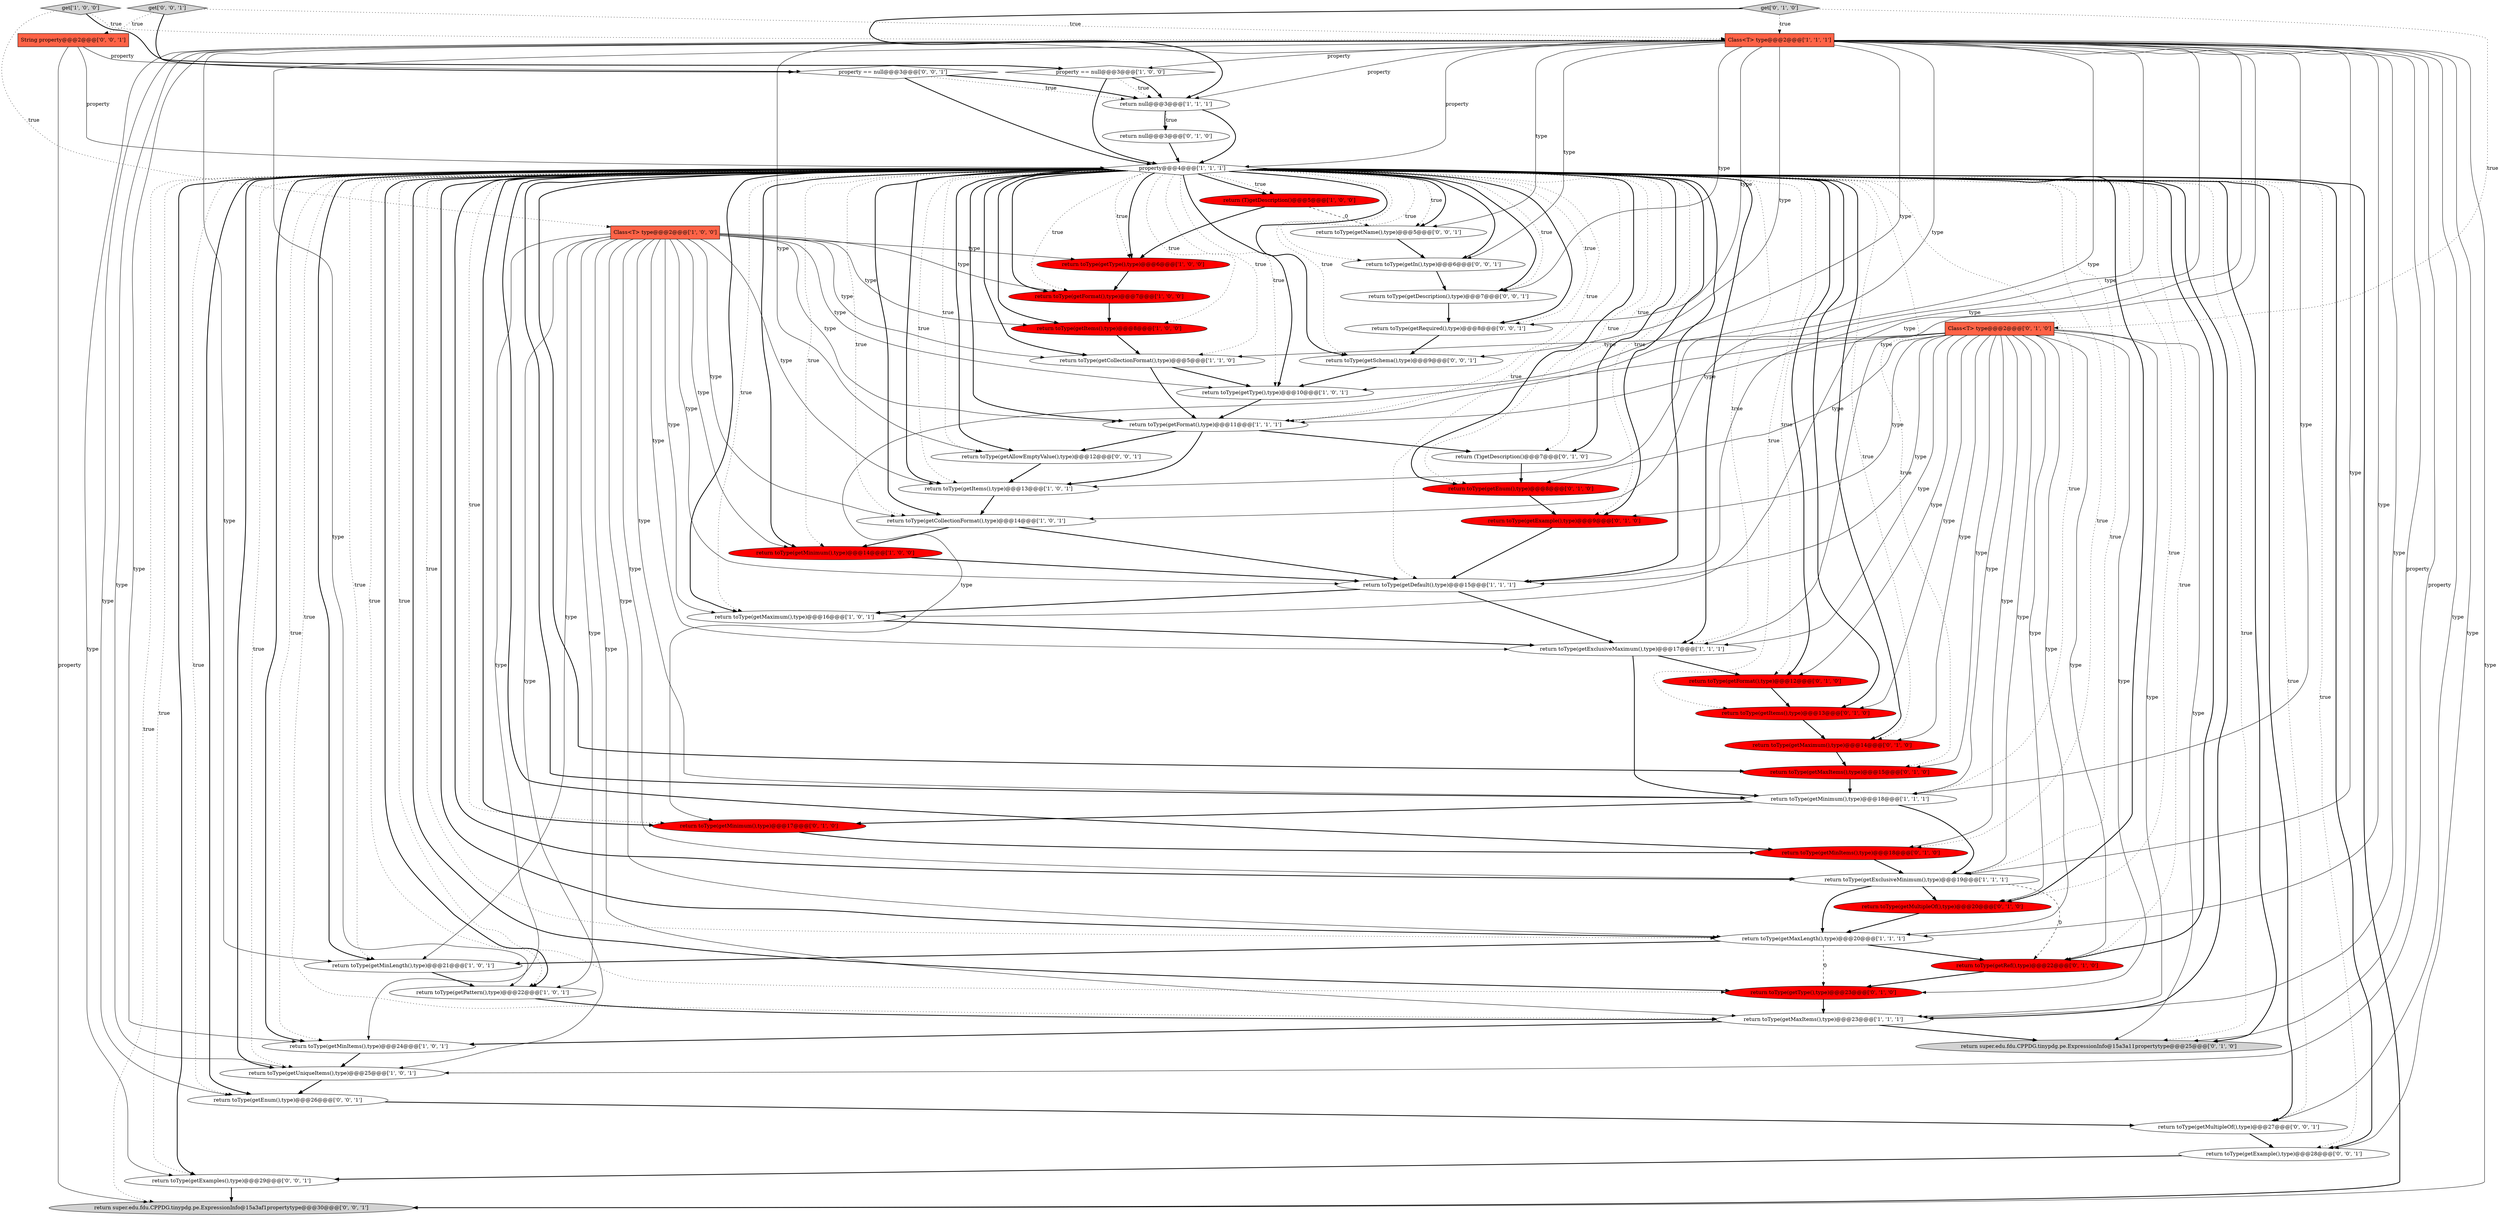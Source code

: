 digraph {
39 [style = filled, label = "return toType(getMultipleOf(),type)@@@20@@@['0', '1', '0']", fillcolor = red, shape = ellipse image = "AAA1AAABBB2BBB"];
51 [style = filled, label = "return toType(getSchema(),type)@@@9@@@['0', '0', '1']", fillcolor = white, shape = ellipse image = "AAA0AAABBB3BBB"];
49 [style = filled, label = "get['0', '0', '1']", fillcolor = lightgray, shape = diamond image = "AAA0AAABBB3BBB"];
10 [style = filled, label = "return (T)getDescription()@@@5@@@['1', '0', '0']", fillcolor = red, shape = ellipse image = "AAA1AAABBB1BBB"];
35 [style = filled, label = "return null@@@3@@@['0', '1', '0']", fillcolor = white, shape = ellipse image = "AAA0AAABBB2BBB"];
36 [style = filled, label = "return toType(getEnum(),type)@@@8@@@['0', '1', '0']", fillcolor = red, shape = ellipse image = "AAA1AAABBB2BBB"];
41 [style = filled, label = "return toType(getType(),type)@@@23@@@['0', '1', '0']", fillcolor = red, shape = ellipse image = "AAA1AAABBB2BBB"];
47 [style = filled, label = "return toType(getName(),type)@@@5@@@['0', '0', '1']", fillcolor = white, shape = ellipse image = "AAA0AAABBB3BBB"];
6 [style = filled, label = "return toType(getType(),type)@@@6@@@['1', '0', '0']", fillcolor = red, shape = ellipse image = "AAA1AAABBB1BBB"];
9 [style = filled, label = "property == null@@@3@@@['1', '0', '0']", fillcolor = white, shape = diamond image = "AAA0AAABBB1BBB"];
25 [style = filled, label = "return toType(getFormat(),type)@@@11@@@['1', '1', '1']", fillcolor = white, shape = ellipse image = "AAA0AAABBB1BBB"];
37 [style = filled, label = "return toType(getFormat(),type)@@@12@@@['0', '1', '0']", fillcolor = red, shape = ellipse image = "AAA1AAABBB2BBB"];
55 [style = filled, label = "return toType(getMultipleOf(),type)@@@27@@@['0', '0', '1']", fillcolor = white, shape = ellipse image = "AAA0AAABBB3BBB"];
2 [style = filled, label = "get['1', '0', '0']", fillcolor = lightgray, shape = diamond image = "AAA0AAABBB1BBB"];
17 [style = filled, label = "return toType(getItems(),type)@@@8@@@['1', '0', '0']", fillcolor = red, shape = ellipse image = "AAA1AAABBB1BBB"];
42 [style = filled, label = "return toType(getRef(),type)@@@22@@@['0', '1', '0']", fillcolor = red, shape = ellipse image = "AAA1AAABBB2BBB"];
3 [style = filled, label = "property@@@4@@@['1', '1', '1']", fillcolor = white, shape = diamond image = "AAA0AAABBB1BBB"];
22 [style = filled, label = "return toType(getExclusiveMinimum(),type)@@@19@@@['1', '1', '1']", fillcolor = white, shape = ellipse image = "AAA0AAABBB1BBB"];
45 [style = filled, label = "return toType(getRequired(),type)@@@8@@@['0', '0', '1']", fillcolor = white, shape = ellipse image = "AAA0AAABBB3BBB"];
5 [style = filled, label = "return toType(getMinLength(),type)@@@21@@@['1', '0', '1']", fillcolor = white, shape = ellipse image = "AAA0AAABBB1BBB"];
13 [style = filled, label = "Class<T> type@@@2@@@['1', '0', '0']", fillcolor = tomato, shape = box image = "AAA0AAABBB1BBB"];
12 [style = filled, label = "return toType(getMinimum(),type)@@@14@@@['1', '0', '0']", fillcolor = red, shape = ellipse image = "AAA1AAABBB1BBB"];
29 [style = filled, label = "Class<T> type@@@2@@@['0', '1', '0']", fillcolor = tomato, shape = box image = "AAA0AAABBB2BBB"];
56 [style = filled, label = "return super.edu.fdu.CPPDG.tinypdg.pe.ExpressionInfo@15a3af1propertytype@@@30@@@['0', '0', '1']", fillcolor = lightgray, shape = ellipse image = "AAA0AAABBB3BBB"];
53 [style = filled, label = "property == null@@@3@@@['0', '0', '1']", fillcolor = white, shape = diamond image = "AAA0AAABBB3BBB"];
54 [style = filled, label = "return toType(getExamples(),type)@@@29@@@['0', '0', '1']", fillcolor = white, shape = ellipse image = "AAA0AAABBB3BBB"];
23 [style = filled, label = "return toType(getMinItems(),type)@@@24@@@['1', '0', '1']", fillcolor = white, shape = ellipse image = "AAA0AAABBB1BBB"];
44 [style = filled, label = "return toType(getAllowEmptyValue(),type)@@@12@@@['0', '0', '1']", fillcolor = white, shape = ellipse image = "AAA0AAABBB3BBB"];
27 [style = filled, label = "return (T)getDescription()@@@7@@@['0', '1', '0']", fillcolor = white, shape = ellipse image = "AAA0AAABBB2BBB"];
15 [style = filled, label = "return null@@@3@@@['1', '1', '1']", fillcolor = white, shape = ellipse image = "AAA0AAABBB1BBB"];
16 [style = filled, label = "Class<T> type@@@2@@@['1', '1', '1']", fillcolor = tomato, shape = box image = "AAA0AAABBB1BBB"];
18 [style = filled, label = "return toType(getFormat(),type)@@@7@@@['1', '0', '0']", fillcolor = red, shape = ellipse image = "AAA1AAABBB1BBB"];
8 [style = filled, label = "return toType(getItems(),type)@@@13@@@['1', '0', '1']", fillcolor = white, shape = ellipse image = "AAA0AAABBB1BBB"];
43 [style = filled, label = "return toType(getExample(),type)@@@28@@@['0', '0', '1']", fillcolor = white, shape = ellipse image = "AAA0AAABBB3BBB"];
48 [style = filled, label = "return toType(getEnum(),type)@@@26@@@['0', '0', '1']", fillcolor = white, shape = ellipse image = "AAA0AAABBB3BBB"];
1 [style = filled, label = "return toType(getPattern(),type)@@@22@@@['1', '0', '1']", fillcolor = white, shape = ellipse image = "AAA0AAABBB1BBB"];
19 [style = filled, label = "return toType(getExclusiveMaximum(),type)@@@17@@@['1', '1', '1']", fillcolor = white, shape = ellipse image = "AAA0AAABBB1BBB"];
20 [style = filled, label = "return toType(getMaxLength(),type)@@@20@@@['1', '1', '1']", fillcolor = white, shape = ellipse image = "AAA0AAABBB1BBB"];
32 [style = filled, label = "return toType(getItems(),type)@@@13@@@['0', '1', '0']", fillcolor = red, shape = ellipse image = "AAA1AAABBB2BBB"];
30 [style = filled, label = "return toType(getMinItems(),type)@@@18@@@['0', '1', '0']", fillcolor = red, shape = ellipse image = "AAA1AAABBB2BBB"];
4 [style = filled, label = "return toType(getUniqueItems(),type)@@@25@@@['1', '0', '1']", fillcolor = white, shape = ellipse image = "AAA0AAABBB1BBB"];
14 [style = filled, label = "return toType(getCollectionFormat(),type)@@@5@@@['1', '1', '0']", fillcolor = white, shape = ellipse image = "AAA0AAABBB1BBB"];
21 [style = filled, label = "return toType(getType(),type)@@@10@@@['1', '0', '1']", fillcolor = white, shape = ellipse image = "AAA0AAABBB1BBB"];
11 [style = filled, label = "return toType(getMaxItems(),type)@@@23@@@['1', '1', '1']", fillcolor = white, shape = ellipse image = "AAA0AAABBB1BBB"];
40 [style = filled, label = "get['0', '1', '0']", fillcolor = lightgray, shape = diamond image = "AAA0AAABBB2BBB"];
28 [style = filled, label = "return toType(getMaximum(),type)@@@14@@@['0', '1', '0']", fillcolor = red, shape = ellipse image = "AAA1AAABBB2BBB"];
0 [style = filled, label = "return toType(getMinimum(),type)@@@18@@@['1', '1', '1']", fillcolor = white, shape = ellipse image = "AAA0AAABBB1BBB"];
24 [style = filled, label = "return toType(getMaximum(),type)@@@16@@@['1', '0', '1']", fillcolor = white, shape = ellipse image = "AAA0AAABBB1BBB"];
52 [style = filled, label = "return toType(getDescription(),type)@@@7@@@['0', '0', '1']", fillcolor = white, shape = ellipse image = "AAA0AAABBB3BBB"];
26 [style = filled, label = "return toType(getCollectionFormat(),type)@@@14@@@['1', '0', '1']", fillcolor = white, shape = ellipse image = "AAA0AAABBB1BBB"];
38 [style = filled, label = "return super.edu.fdu.CPPDG.tinypdg.pe.ExpressionInfo@15a3a11propertytype@@@25@@@['0', '1', '0']", fillcolor = lightgray, shape = ellipse image = "AAA0AAABBB2BBB"];
31 [style = filled, label = "return toType(getMinimum(),type)@@@17@@@['0', '1', '0']", fillcolor = red, shape = ellipse image = "AAA1AAABBB2BBB"];
46 [style = filled, label = "String property@@@2@@@['0', '0', '1']", fillcolor = tomato, shape = box image = "AAA0AAABBB3BBB"];
34 [style = filled, label = "return toType(getExample(),type)@@@9@@@['0', '1', '0']", fillcolor = red, shape = ellipse image = "AAA1AAABBB2BBB"];
33 [style = filled, label = "return toType(getMaxItems(),type)@@@15@@@['0', '1', '0']", fillcolor = red, shape = ellipse image = "AAA1AAABBB2BBB"];
50 [style = filled, label = "return toType(getIn(),type)@@@6@@@['0', '0', '1']", fillcolor = white, shape = ellipse image = "AAA0AAABBB3BBB"];
7 [style = filled, label = "return toType(getDefault(),type)@@@15@@@['1', '1', '1']", fillcolor = white, shape = ellipse image = "AAA0AAABBB1BBB"];
42->41 [style = bold, label=""];
3->56 [style = bold, label=""];
54->56 [style = bold, label=""];
14->25 [style = bold, label=""];
44->8 [style = bold, label=""];
3->24 [style = bold, label=""];
29->30 [style = solid, label="type"];
16->55 [style = solid, label="type"];
16->45 [style = solid, label="type"];
29->11 [style = solid, label="type"];
3->33 [style = dotted, label="true"];
40->15 [style = bold, label=""];
13->23 [style = solid, label="type"];
16->1 [style = solid, label="type"];
41->11 [style = bold, label=""];
16->51 [style = solid, label="type"];
3->6 [style = dotted, label="true"];
3->38 [style = bold, label=""];
3->25 [style = dotted, label="true"];
3->4 [style = bold, label=""];
12->7 [style = bold, label=""];
29->14 [style = solid, label="type"];
3->34 [style = dotted, label="true"];
25->44 [style = bold, label=""];
3->27 [style = bold, label=""];
29->31 [style = solid, label="type"];
29->38 [style = solid, label="type"];
3->27 [style = dotted, label="true"];
3->18 [style = bold, label=""];
3->34 [style = bold, label=""];
33->0 [style = bold, label=""];
26->12 [style = bold, label=""];
16->15 [style = solid, label="property"];
3->5 [style = bold, label=""];
3->36 [style = bold, label=""];
22->42 [style = dashed, label="0"];
3->41 [style = dotted, label="true"];
3->19 [style = bold, label=""];
53->15 [style = dotted, label="true"];
3->47 [style = dotted, label="true"];
17->14 [style = bold, label=""];
16->38 [style = solid, label="property"];
31->30 [style = bold, label=""];
3->0 [style = dotted, label="true"];
16->23 [style = solid, label="type"];
37->32 [style = bold, label=""];
3->39 [style = bold, label=""];
9->15 [style = dotted, label="true"];
46->3 [style = solid, label="property"];
3->30 [style = bold, label=""];
16->50 [style = solid, label="type"];
16->52 [style = solid, label="type"];
3->42 [style = dotted, label="true"];
29->33 [style = solid, label="type"];
3->7 [style = dotted, label="true"];
24->19 [style = bold, label=""];
26->7 [style = bold, label=""];
29->41 [style = solid, label="type"];
16->54 [style = solid, label="type"];
29->32 [style = solid, label="type"];
13->21 [style = solid, label="type"];
16->26 [style = solid, label="type"];
16->0 [style = solid, label="type"];
51->21 [style = bold, label=""];
3->11 [style = bold, label=""];
29->7 [style = solid, label="type"];
52->45 [style = bold, label=""];
3->26 [style = dotted, label="true"];
3->30 [style = dotted, label="true"];
15->35 [style = dotted, label="true"];
3->48 [style = dotted, label="true"];
2->9 [style = bold, label=""];
21->25 [style = bold, label=""];
3->33 [style = bold, label=""];
3->51 [style = bold, label=""];
15->35 [style = bold, label=""];
3->0 [style = bold, label=""];
40->29 [style = dotted, label="true"];
1->11 [style = bold, label=""];
16->47 [style = solid, label="type"];
19->37 [style = bold, label=""];
3->54 [style = bold, label=""];
25->27 [style = bold, label=""];
3->10 [style = bold, label=""];
5->1 [style = bold, label=""];
13->12 [style = solid, label="type"];
3->23 [style = bold, label=""];
7->24 [style = bold, label=""];
3->5 [style = dotted, label="true"];
16->22 [style = solid, label="type"];
22->20 [style = bold, label=""];
16->56 [style = solid, label="type"];
3->7 [style = bold, label=""];
20->41 [style = dashed, label="0"];
3->18 [style = dotted, label="true"];
48->55 [style = bold, label=""];
13->11 [style = solid, label="type"];
29->37 [style = solid, label="type"];
29->39 [style = solid, label="type"];
16->11 [style = solid, label="type"];
13->8 [style = solid, label="type"];
3->17 [style = dotted, label="true"];
29->36 [style = solid, label="type"];
16->48 [style = solid, label="type"];
39->20 [style = bold, label=""];
3->1 [style = dotted, label="true"];
49->46 [style = dotted, label="true"];
29->34 [style = solid, label="type"];
14->21 [style = bold, label=""];
0->31 [style = bold, label=""];
3->23 [style = dotted, label="true"];
3->44 [style = dotted, label="true"];
29->28 [style = solid, label="type"];
3->56 [style = dotted, label="true"];
13->26 [style = solid, label="type"];
3->20 [style = dotted, label="true"];
35->3 [style = bold, label=""];
3->1 [style = bold, label=""];
3->37 [style = bold, label=""];
45->51 [style = bold, label=""];
46->53 [style = solid, label="property"];
6->18 [style = bold, label=""];
3->45 [style = bold, label=""];
16->20 [style = solid, label="type"];
3->10 [style = dotted, label="true"];
13->0 [style = solid, label="type"];
3->26 [style = bold, label=""];
13->18 [style = solid, label="type"];
3->6 [style = bold, label=""];
13->22 [style = solid, label="type"];
3->47 [style = bold, label=""];
3->37 [style = dotted, label="true"];
3->43 [style = dotted, label="true"];
3->12 [style = bold, label=""];
29->25 [style = solid, label="type"];
15->3 [style = bold, label=""];
3->55 [style = bold, label=""];
10->6 [style = bold, label=""];
16->4 [style = solid, label="property"];
29->0 [style = solid, label="type"];
3->42 [style = bold, label=""];
13->7 [style = solid, label="type"];
3->14 [style = dotted, label="true"];
3->24 [style = dotted, label="true"];
19->0 [style = bold, label=""];
16->21 [style = solid, label="type"];
47->50 [style = bold, label=""];
3->28 [style = bold, label=""];
3->44 [style = bold, label=""];
13->1 [style = solid, label="type"];
3->21 [style = dotted, label="true"];
3->38 [style = dotted, label="true"];
3->8 [style = bold, label=""];
3->41 [style = bold, label=""];
3->54 [style = dotted, label="true"];
20->42 [style = bold, label=""];
9->3 [style = bold, label=""];
3->17 [style = bold, label=""];
13->4 [style = solid, label="type"];
3->21 [style = bold, label=""];
22->39 [style = bold, label=""];
3->55 [style = dotted, label="true"];
55->43 [style = bold, label=""];
4->48 [style = bold, label=""];
43->54 [style = bold, label=""];
7->19 [style = bold, label=""];
16->24 [style = solid, label="type"];
16->8 [style = solid, label="type"];
29->42 [style = solid, label="type"];
36->34 [style = bold, label=""];
2->16 [style = dotted, label="true"];
3->50 [style = bold, label=""];
49->16 [style = dotted, label="true"];
3->28 [style = dotted, label="true"];
3->11 [style = dotted, label="true"];
16->25 [style = solid, label="type"];
13->17 [style = solid, label="type"];
27->36 [style = bold, label=""];
30->22 [style = bold, label=""];
3->32 [style = dotted, label="true"];
3->50 [style = dotted, label="true"];
16->7 [style = solid, label="type"];
11->38 [style = bold, label=""];
3->52 [style = bold, label=""];
3->36 [style = dotted, label="true"];
3->25 [style = bold, label=""];
3->31 [style = bold, label=""];
53->3 [style = bold, label=""];
3->14 [style = bold, label=""];
16->43 [style = solid, label="type"];
23->4 [style = bold, label=""];
18->17 [style = bold, label=""];
3->4 [style = dotted, label="true"];
34->7 [style = bold, label=""];
13->19 [style = solid, label="type"];
13->5 [style = solid, label="type"];
40->16 [style = dotted, label="true"];
46->56 [style = solid, label="property"];
3->22 [style = bold, label=""];
50->52 [style = bold, label=""];
16->3 [style = solid, label="property"];
20->5 [style = bold, label=""];
49->53 [style = bold, label=""];
29->19 [style = solid, label="type"];
13->14 [style = solid, label="type"];
13->6 [style = solid, label="type"];
3->19 [style = dotted, label="true"];
3->20 [style = bold, label=""];
3->48 [style = bold, label=""];
28->33 [style = bold, label=""];
16->9 [style = solid, label="property"];
3->39 [style = dotted, label="true"];
13->20 [style = solid, label="type"];
3->12 [style = dotted, label="true"];
3->45 [style = dotted, label="true"];
9->15 [style = bold, label=""];
0->22 [style = bold, label=""];
3->22 [style = dotted, label="true"];
13->24 [style = solid, label="type"];
3->31 [style = dotted, label="true"];
16->44 [style = solid, label="type"];
53->15 [style = bold, label=""];
25->8 [style = bold, label=""];
3->43 [style = bold, label=""];
13->25 [style = solid, label="type"];
16->4 [style = solid, label="type"];
16->5 [style = solid, label="type"];
29->20 [style = solid, label="type"];
3->8 [style = dotted, label="true"];
3->52 [style = dotted, label="true"];
3->32 [style = bold, label=""];
11->23 [style = bold, label=""];
32->28 [style = bold, label=""];
10->47 [style = dashed, label="0"];
2->13 [style = dotted, label="true"];
29->22 [style = solid, label="type"];
3->51 [style = dotted, label="true"];
16->19 [style = solid, label="type"];
8->26 [style = bold, label=""];
}
